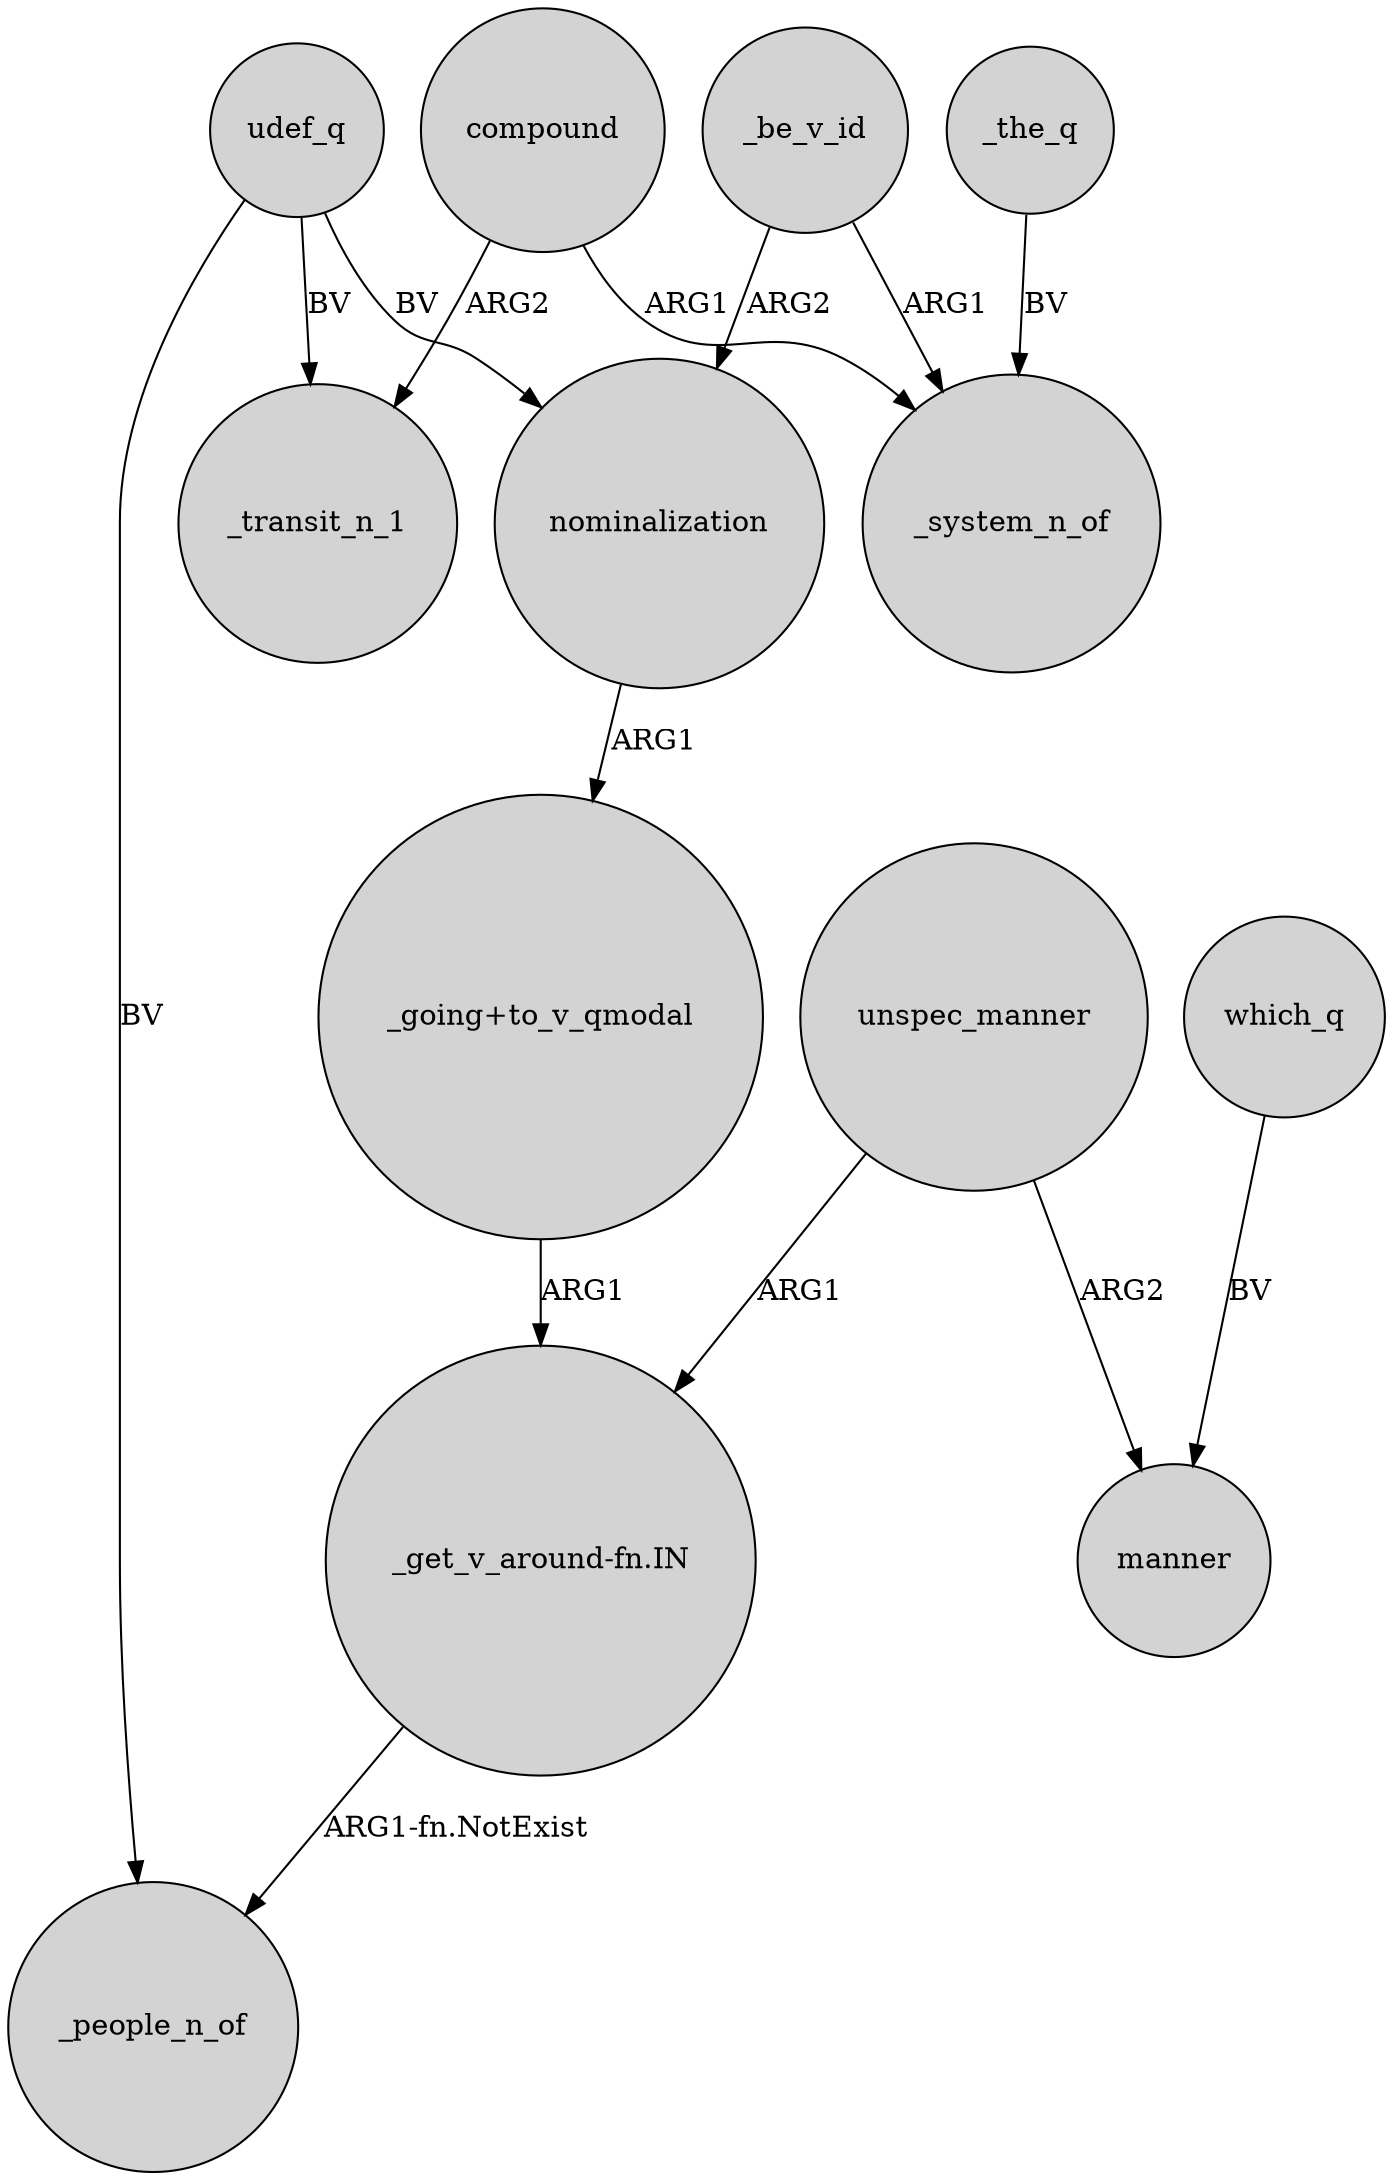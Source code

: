 digraph {
	node [shape=circle style=filled]
	udef_q -> _transit_n_1 [label=BV]
	_be_v_id -> _system_n_of [label=ARG1]
	nominalization -> "_going+to_v_qmodal" [label=ARG1]
	_the_q -> _system_n_of [label=BV]
	unspec_manner -> "_get_v_around-fn.IN" [label=ARG1]
	which_q -> manner [label=BV]
	udef_q -> _people_n_of [label=BV]
	compound -> _system_n_of [label=ARG1]
	_be_v_id -> nominalization [label=ARG2]
	unspec_manner -> manner [label=ARG2]
	"_going+to_v_qmodal" -> "_get_v_around-fn.IN" [label=ARG1]
	"_get_v_around-fn.IN" -> _people_n_of [label="ARG1-fn.NotExist"]
	udef_q -> nominalization [label=BV]
	compound -> _transit_n_1 [label=ARG2]
}
